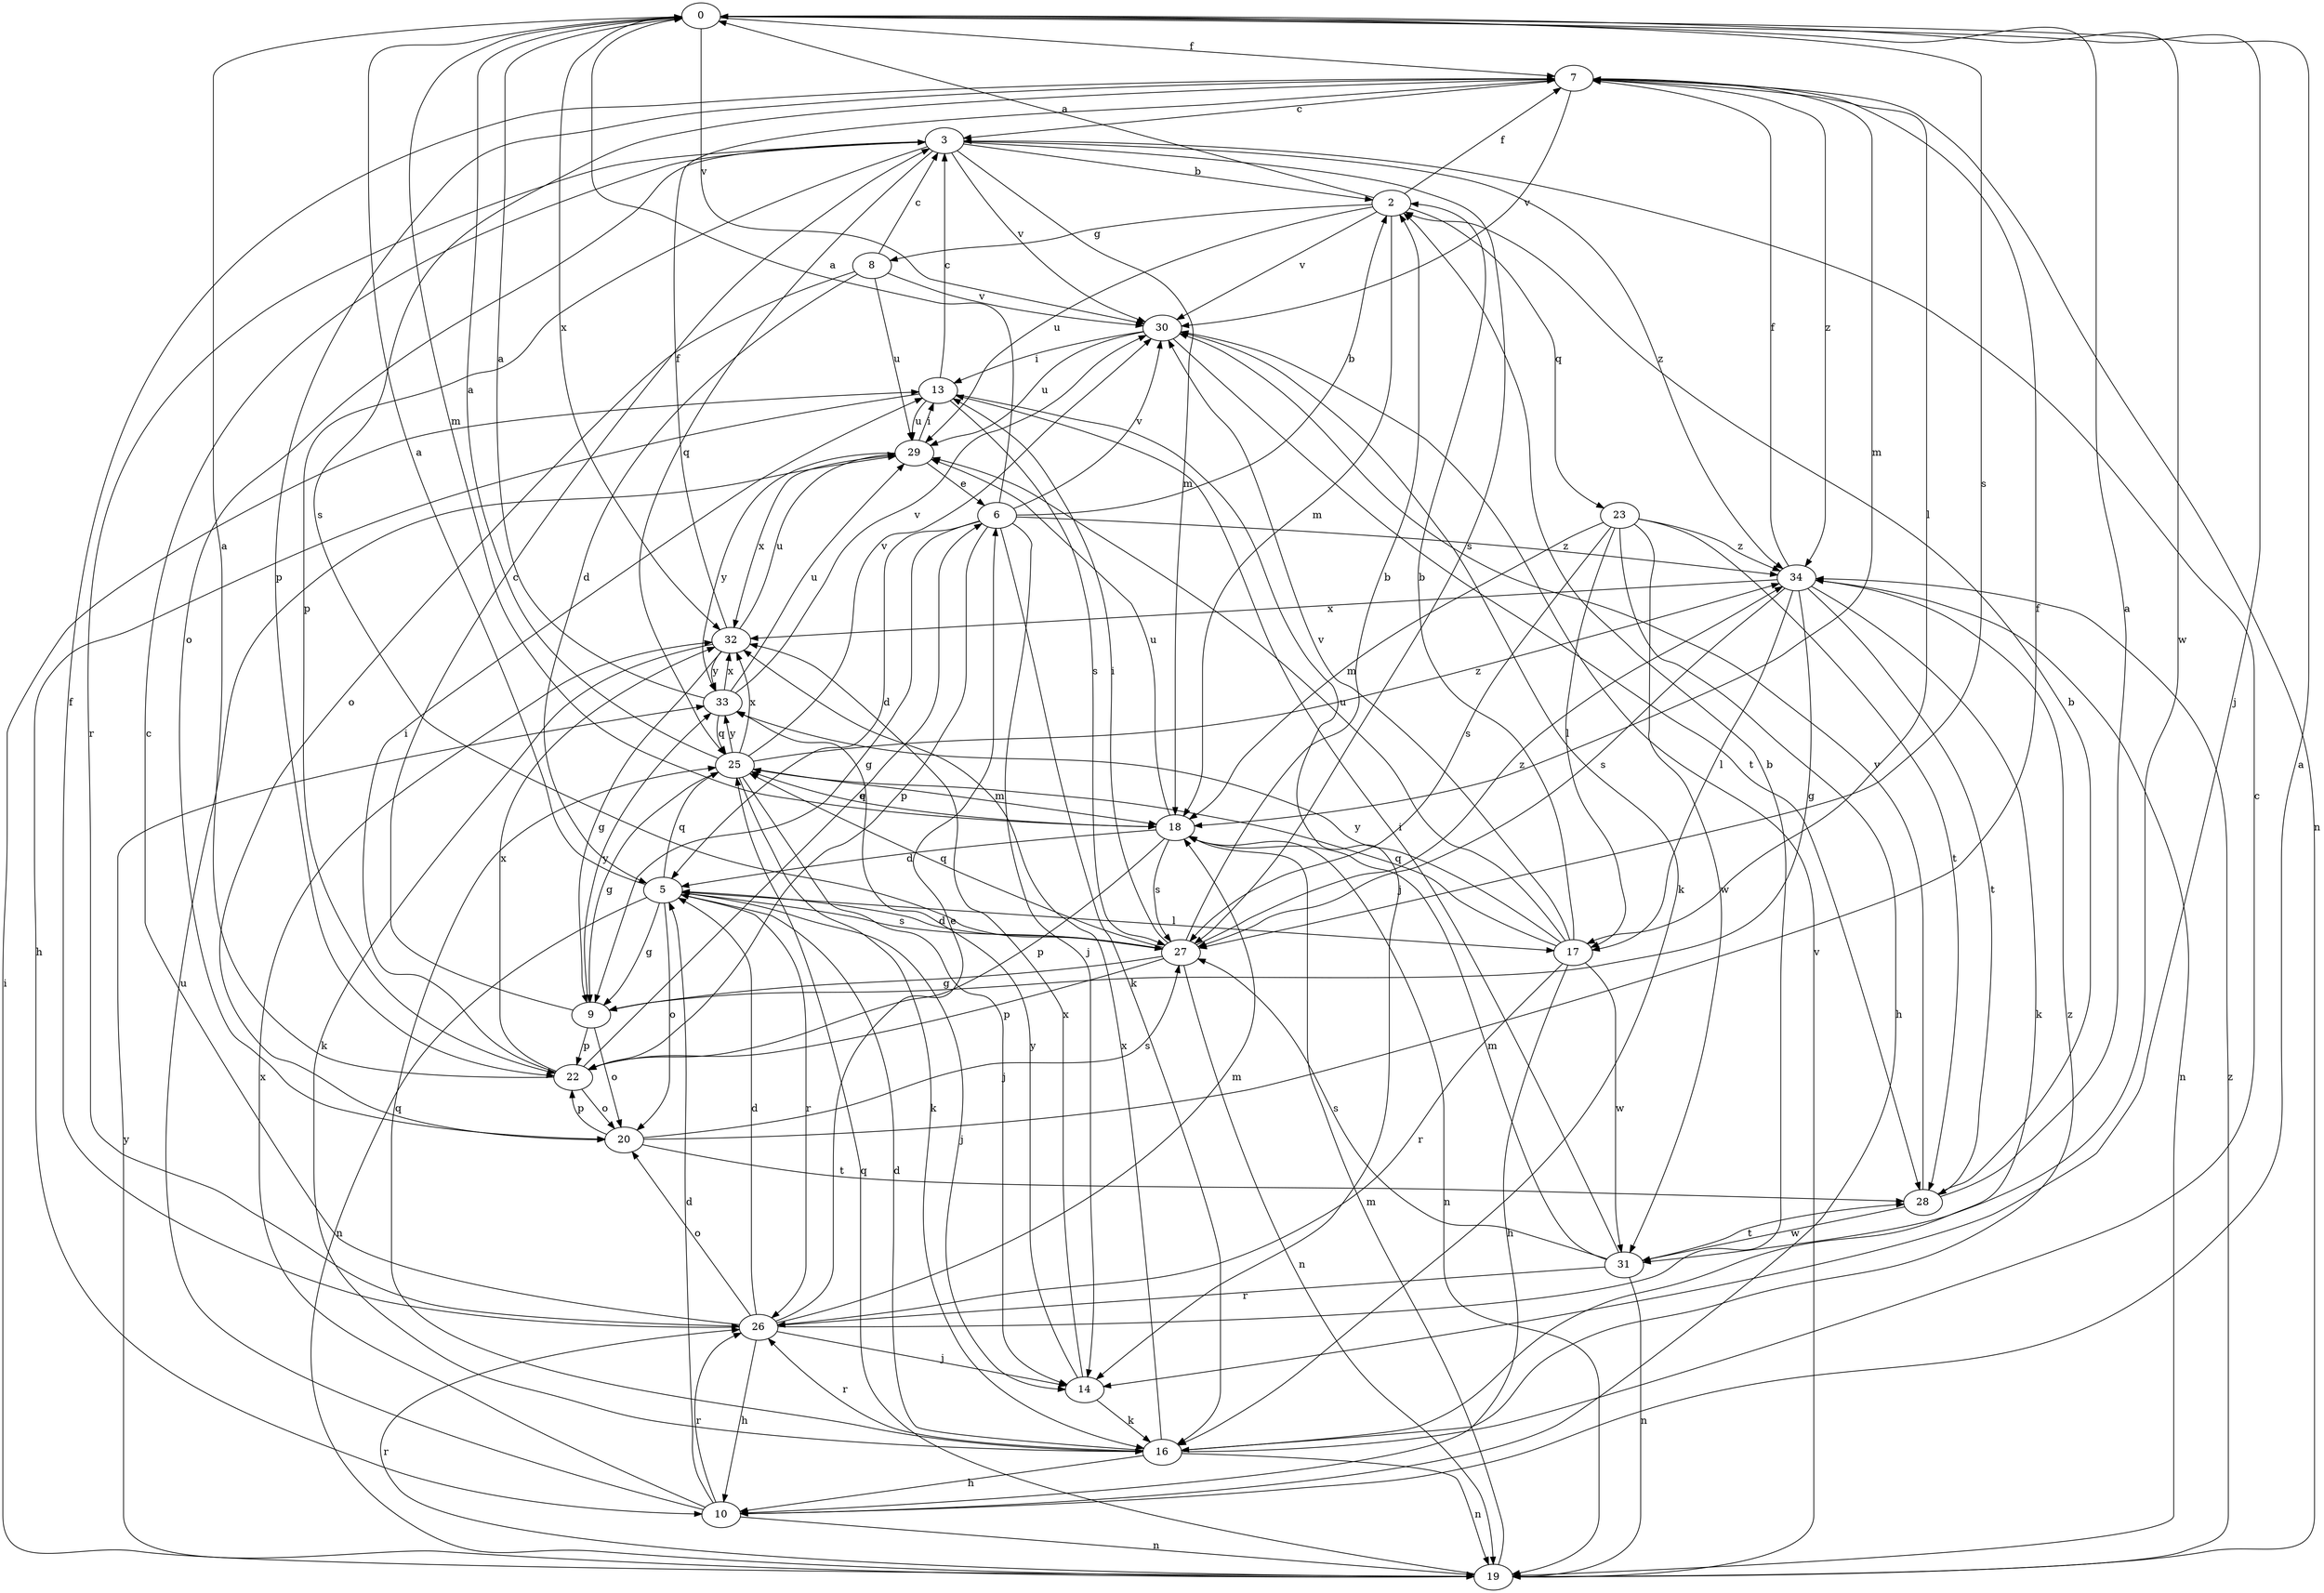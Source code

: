 strict digraph  {
0;
2;
3;
5;
6;
7;
8;
9;
10;
13;
14;
16;
17;
18;
19;
20;
22;
23;
25;
26;
27;
28;
29;
30;
31;
32;
33;
34;
0 -> 7  [label=f];
0 -> 14  [label=j];
0 -> 18  [label=m];
0 -> 27  [label=s];
0 -> 30  [label=v];
0 -> 31  [label=w];
0 -> 32  [label=x];
2 -> 0  [label=a];
2 -> 7  [label=f];
2 -> 8  [label=g];
2 -> 18  [label=m];
2 -> 23  [label=q];
2 -> 29  [label=u];
2 -> 30  [label=v];
3 -> 2  [label=b];
3 -> 18  [label=m];
3 -> 20  [label=o];
3 -> 22  [label=p];
3 -> 25  [label=q];
3 -> 26  [label=r];
3 -> 27  [label=s];
3 -> 30  [label=v];
3 -> 34  [label=z];
5 -> 0  [label=a];
5 -> 9  [label=g];
5 -> 14  [label=j];
5 -> 17  [label=l];
5 -> 19  [label=n];
5 -> 20  [label=o];
5 -> 25  [label=q];
5 -> 26  [label=r];
5 -> 27  [label=s];
6 -> 0  [label=a];
6 -> 2  [label=b];
6 -> 5  [label=d];
6 -> 9  [label=g];
6 -> 14  [label=j];
6 -> 16  [label=k];
6 -> 22  [label=p];
6 -> 30  [label=v];
6 -> 34  [label=z];
7 -> 3  [label=c];
7 -> 17  [label=l];
7 -> 18  [label=m];
7 -> 19  [label=n];
7 -> 22  [label=p];
7 -> 27  [label=s];
7 -> 30  [label=v];
7 -> 34  [label=z];
8 -> 3  [label=c];
8 -> 5  [label=d];
8 -> 20  [label=o];
8 -> 29  [label=u];
8 -> 30  [label=v];
9 -> 3  [label=c];
9 -> 20  [label=o];
9 -> 22  [label=p];
9 -> 33  [label=y];
10 -> 0  [label=a];
10 -> 5  [label=d];
10 -> 19  [label=n];
10 -> 26  [label=r];
10 -> 29  [label=u];
10 -> 32  [label=x];
13 -> 3  [label=c];
13 -> 10  [label=h];
13 -> 14  [label=j];
13 -> 27  [label=s];
13 -> 29  [label=u];
14 -> 16  [label=k];
14 -> 32  [label=x];
14 -> 33  [label=y];
16 -> 3  [label=c];
16 -> 5  [label=d];
16 -> 10  [label=h];
16 -> 19  [label=n];
16 -> 25  [label=q];
16 -> 26  [label=r];
16 -> 32  [label=x];
16 -> 34  [label=z];
17 -> 2  [label=b];
17 -> 10  [label=h];
17 -> 25  [label=q];
17 -> 26  [label=r];
17 -> 29  [label=u];
17 -> 30  [label=v];
17 -> 31  [label=w];
17 -> 33  [label=y];
18 -> 5  [label=d];
18 -> 19  [label=n];
18 -> 22  [label=p];
18 -> 25  [label=q];
18 -> 27  [label=s];
18 -> 29  [label=u];
19 -> 13  [label=i];
19 -> 18  [label=m];
19 -> 25  [label=q];
19 -> 26  [label=r];
19 -> 30  [label=v];
19 -> 33  [label=y];
19 -> 34  [label=z];
20 -> 7  [label=f];
20 -> 22  [label=p];
20 -> 27  [label=s];
20 -> 28  [label=t];
22 -> 0  [label=a];
22 -> 6  [label=e];
22 -> 13  [label=i];
22 -> 20  [label=o];
22 -> 32  [label=x];
23 -> 10  [label=h];
23 -> 17  [label=l];
23 -> 18  [label=m];
23 -> 27  [label=s];
23 -> 28  [label=t];
23 -> 31  [label=w];
23 -> 34  [label=z];
25 -> 0  [label=a];
25 -> 9  [label=g];
25 -> 14  [label=j];
25 -> 16  [label=k];
25 -> 18  [label=m];
25 -> 30  [label=v];
25 -> 32  [label=x];
25 -> 33  [label=y];
25 -> 34  [label=z];
26 -> 2  [label=b];
26 -> 3  [label=c];
26 -> 5  [label=d];
26 -> 6  [label=e];
26 -> 7  [label=f];
26 -> 10  [label=h];
26 -> 14  [label=j];
26 -> 18  [label=m];
26 -> 20  [label=o];
27 -> 2  [label=b];
27 -> 5  [label=d];
27 -> 9  [label=g];
27 -> 13  [label=i];
27 -> 19  [label=n];
27 -> 22  [label=p];
27 -> 25  [label=q];
27 -> 34  [label=z];
28 -> 0  [label=a];
28 -> 2  [label=b];
28 -> 30  [label=v];
28 -> 31  [label=w];
29 -> 6  [label=e];
29 -> 13  [label=i];
29 -> 32  [label=x];
29 -> 33  [label=y];
30 -> 13  [label=i];
30 -> 16  [label=k];
30 -> 28  [label=t];
30 -> 29  [label=u];
31 -> 13  [label=i];
31 -> 18  [label=m];
31 -> 19  [label=n];
31 -> 26  [label=r];
31 -> 27  [label=s];
31 -> 28  [label=t];
32 -> 7  [label=f];
32 -> 9  [label=g];
32 -> 16  [label=k];
32 -> 29  [label=u];
32 -> 33  [label=y];
33 -> 0  [label=a];
33 -> 25  [label=q];
33 -> 29  [label=u];
33 -> 30  [label=v];
33 -> 32  [label=x];
34 -> 7  [label=f];
34 -> 9  [label=g];
34 -> 16  [label=k];
34 -> 17  [label=l];
34 -> 19  [label=n];
34 -> 27  [label=s];
34 -> 28  [label=t];
34 -> 32  [label=x];
}
